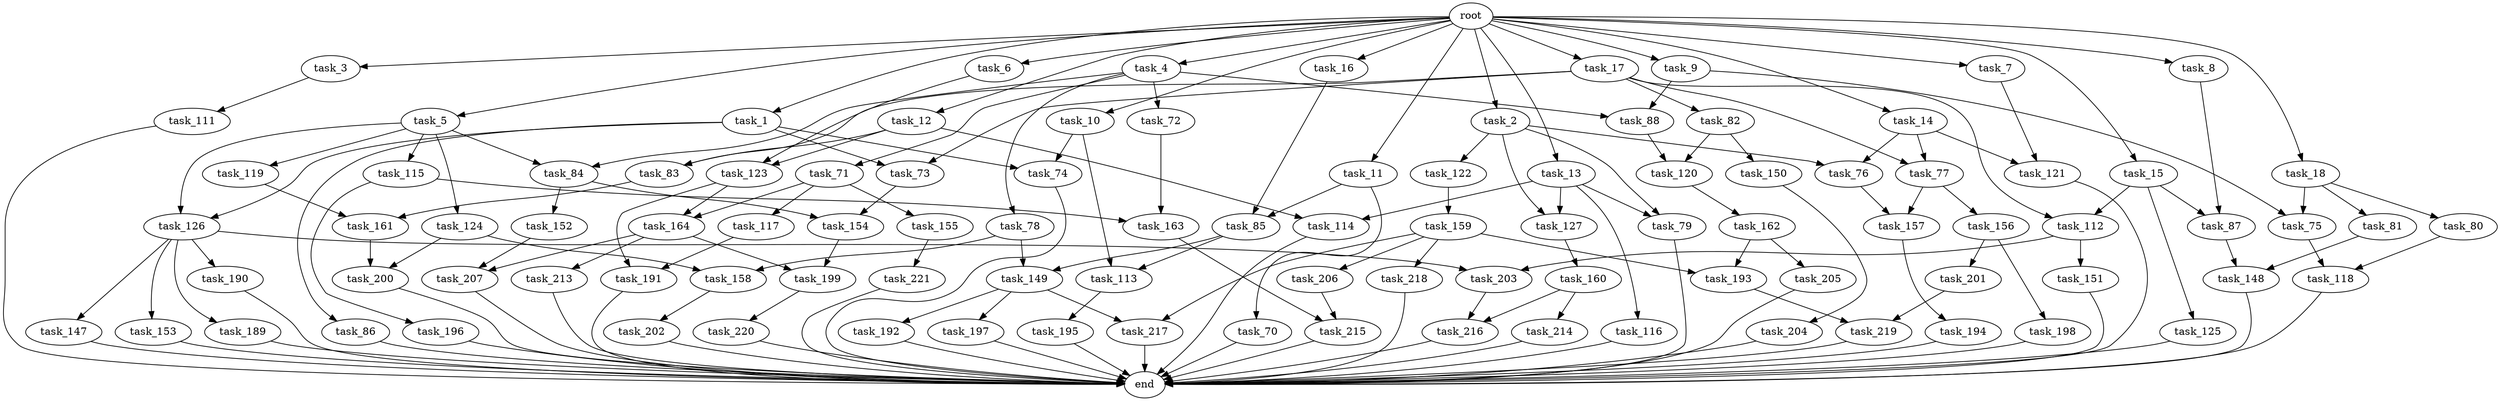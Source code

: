 digraph G {
  root [size="0.000000"];
  task_1 [size="1024.000000"];
  task_2 [size="1024.000000"];
  task_3 [size="1024.000000"];
  task_4 [size="1024.000000"];
  task_5 [size="1024.000000"];
  task_6 [size="1024.000000"];
  task_7 [size="1024.000000"];
  task_8 [size="1024.000000"];
  task_9 [size="1024.000000"];
  task_10 [size="1024.000000"];
  task_11 [size="1024.000000"];
  task_12 [size="1024.000000"];
  task_13 [size="1024.000000"];
  task_14 [size="1024.000000"];
  task_15 [size="1024.000000"];
  task_16 [size="1024.000000"];
  task_17 [size="1024.000000"];
  task_18 [size="1024.000000"];
  task_70 [size="309237645312.000000"];
  task_71 [size="214748364800.000000"];
  task_72 [size="214748364800.000000"];
  task_73 [size="171798691840.000000"];
  task_74 [size="343597383680.000000"];
  task_75 [size="68719476736.000000"];
  task_76 [size="910533066752.000000"];
  task_77 [size="352187318272.000000"];
  task_78 [size="214748364800.000000"];
  task_79 [size="1245540515840.000000"];
  task_80 [size="34359738368.000000"];
  task_81 [size="34359738368.000000"];
  task_82 [size="137438953472.000000"];
  task_83 [size="446676598784.000000"];
  task_84 [size="1073741824000.000000"];
  task_85 [size="1168231104512.000000"];
  task_86 [size="34359738368.000000"];
  task_87 [size="730144440320.000000"];
  task_88 [size="249108103168.000000"];
  task_111 [size="309237645312.000000"];
  task_112 [size="446676598784.000000"];
  task_113 [size="446676598784.000000"];
  task_114 [size="858993459200.000000"];
  task_115 [size="858993459200.000000"];
  task_116 [size="549755813888.000000"];
  task_117 [size="214748364800.000000"];
  task_118 [size="386547056640.000000"];
  task_119 [size="858993459200.000000"];
  task_120 [size="627065225216.000000"];
  task_121 [size="635655159808.000000"];
  task_122 [size="695784701952.000000"];
  task_123 [size="618475290624.000000"];
  task_124 [size="858993459200.000000"];
  task_125 [size="309237645312.000000"];
  task_126 [size="893353197568.000000"];
  task_127 [size="1245540515840.000000"];
  task_147 [size="420906795008.000000"];
  task_148 [size="1005022347264.000000"];
  task_149 [size="352187318272.000000"];
  task_150 [size="549755813888.000000"];
  task_151 [size="214748364800.000000"];
  task_152 [size="420906795008.000000"];
  task_153 [size="420906795008.000000"];
  task_154 [size="455266533376.000000"];
  task_155 [size="214748364800.000000"];
  task_156 [size="309237645312.000000"];
  task_157 [size="446676598784.000000"];
  task_158 [size="523986010112.000000"];
  task_159 [size="549755813888.000000"];
  task_160 [size="695784701952.000000"];
  task_161 [size="498216206336.000000"];
  task_162 [size="420906795008.000000"];
  task_163 [size="1245540515840.000000"];
  task_164 [size="910533066752.000000"];
  task_189 [size="420906795008.000000"];
  task_190 [size="420906795008.000000"];
  task_191 [size="1245540515840.000000"];
  task_192 [size="695784701952.000000"];
  task_193 [size="292057776128.000000"];
  task_194 [size="214748364800.000000"];
  task_195 [size="858993459200.000000"];
  task_196 [size="549755813888.000000"];
  task_197 [size="695784701952.000000"];
  task_198 [size="420906795008.000000"];
  task_199 [size="764504178688.000000"];
  task_200 [size="1005022347264.000000"];
  task_201 [size="420906795008.000000"];
  task_202 [size="858993459200.000000"];
  task_203 [size="635655159808.000000"];
  task_204 [size="858993459200.000000"];
  task_205 [size="77309411328.000000"];
  task_206 [size="214748364800.000000"];
  task_207 [size="584115552256.000000"];
  task_213 [size="549755813888.000000"];
  task_214 [size="137438953472.000000"];
  task_215 [size="214748364800.000000"];
  task_216 [size="171798691840.000000"];
  task_217 [size="910533066752.000000"];
  task_218 [size="214748364800.000000"];
  task_219 [size="730144440320.000000"];
  task_220 [size="695784701952.000000"];
  task_221 [size="420906795008.000000"];
  end [size="0.000000"];

  root -> task_1 [size="1.000000"];
  root -> task_2 [size="1.000000"];
  root -> task_3 [size="1.000000"];
  root -> task_4 [size="1.000000"];
  root -> task_5 [size="1.000000"];
  root -> task_6 [size="1.000000"];
  root -> task_7 [size="1.000000"];
  root -> task_8 [size="1.000000"];
  root -> task_9 [size="1.000000"];
  root -> task_10 [size="1.000000"];
  root -> task_11 [size="1.000000"];
  root -> task_12 [size="1.000000"];
  root -> task_13 [size="1.000000"];
  root -> task_14 [size="1.000000"];
  root -> task_15 [size="1.000000"];
  root -> task_16 [size="1.000000"];
  root -> task_17 [size="1.000000"];
  root -> task_18 [size="1.000000"];
  task_1 -> task_73 [size="33554432.000000"];
  task_1 -> task_74 [size="33554432.000000"];
  task_1 -> task_86 [size="33554432.000000"];
  task_1 -> task_126 [size="33554432.000000"];
  task_2 -> task_76 [size="679477248.000000"];
  task_2 -> task_79 [size="679477248.000000"];
  task_2 -> task_122 [size="679477248.000000"];
  task_2 -> task_127 [size="679477248.000000"];
  task_3 -> task_111 [size="301989888.000000"];
  task_4 -> task_71 [size="209715200.000000"];
  task_4 -> task_72 [size="209715200.000000"];
  task_4 -> task_78 [size="209715200.000000"];
  task_4 -> task_84 [size="209715200.000000"];
  task_4 -> task_88 [size="209715200.000000"];
  task_5 -> task_84 [size="838860800.000000"];
  task_5 -> task_115 [size="838860800.000000"];
  task_5 -> task_119 [size="838860800.000000"];
  task_5 -> task_124 [size="838860800.000000"];
  task_5 -> task_126 [size="838860800.000000"];
  task_6 -> task_123 [size="301989888.000000"];
  task_7 -> task_121 [size="411041792.000000"];
  task_8 -> task_87 [size="411041792.000000"];
  task_9 -> task_75 [size="33554432.000000"];
  task_9 -> task_88 [size="33554432.000000"];
  task_10 -> task_74 [size="301989888.000000"];
  task_10 -> task_113 [size="301989888.000000"];
  task_11 -> task_70 [size="301989888.000000"];
  task_11 -> task_85 [size="301989888.000000"];
  task_12 -> task_83 [size="301989888.000000"];
  task_12 -> task_114 [size="301989888.000000"];
  task_12 -> task_123 [size="301989888.000000"];
  task_13 -> task_79 [size="536870912.000000"];
  task_13 -> task_114 [size="536870912.000000"];
  task_13 -> task_116 [size="536870912.000000"];
  task_13 -> task_127 [size="536870912.000000"];
  task_14 -> task_76 [size="209715200.000000"];
  task_14 -> task_77 [size="209715200.000000"];
  task_14 -> task_121 [size="209715200.000000"];
  task_15 -> task_87 [size="301989888.000000"];
  task_15 -> task_112 [size="301989888.000000"];
  task_15 -> task_125 [size="301989888.000000"];
  task_16 -> task_85 [size="838860800.000000"];
  task_17 -> task_73 [size="134217728.000000"];
  task_17 -> task_77 [size="134217728.000000"];
  task_17 -> task_82 [size="134217728.000000"];
  task_17 -> task_83 [size="134217728.000000"];
  task_17 -> task_112 [size="134217728.000000"];
  task_18 -> task_75 [size="33554432.000000"];
  task_18 -> task_80 [size="33554432.000000"];
  task_18 -> task_81 [size="33554432.000000"];
  task_70 -> end [size="1.000000"];
  task_71 -> task_117 [size="209715200.000000"];
  task_71 -> task_155 [size="209715200.000000"];
  task_71 -> task_164 [size="209715200.000000"];
  task_72 -> task_163 [size="679477248.000000"];
  task_73 -> task_154 [size="33554432.000000"];
  task_74 -> end [size="1.000000"];
  task_75 -> task_118 [size="75497472.000000"];
  task_76 -> task_157 [size="134217728.000000"];
  task_77 -> task_156 [size="301989888.000000"];
  task_77 -> task_157 [size="301989888.000000"];
  task_78 -> task_149 [size="209715200.000000"];
  task_78 -> task_158 [size="209715200.000000"];
  task_79 -> end [size="1.000000"];
  task_80 -> task_118 [size="301989888.000000"];
  task_81 -> task_148 [size="301989888.000000"];
  task_82 -> task_120 [size="536870912.000000"];
  task_82 -> task_150 [size="536870912.000000"];
  task_83 -> task_161 [size="411041792.000000"];
  task_84 -> task_152 [size="411041792.000000"];
  task_84 -> task_154 [size="411041792.000000"];
  task_85 -> task_113 [size="134217728.000000"];
  task_85 -> task_149 [size="134217728.000000"];
  task_86 -> end [size="1.000000"];
  task_87 -> task_148 [size="679477248.000000"];
  task_88 -> task_120 [size="75497472.000000"];
  task_111 -> end [size="1.000000"];
  task_112 -> task_151 [size="209715200.000000"];
  task_112 -> task_203 [size="209715200.000000"];
  task_113 -> task_195 [size="838860800.000000"];
  task_114 -> end [size="1.000000"];
  task_115 -> task_163 [size="536870912.000000"];
  task_115 -> task_196 [size="536870912.000000"];
  task_116 -> end [size="1.000000"];
  task_117 -> task_191 [size="536870912.000000"];
  task_118 -> end [size="1.000000"];
  task_119 -> task_161 [size="75497472.000000"];
  task_120 -> task_162 [size="411041792.000000"];
  task_121 -> end [size="1.000000"];
  task_122 -> task_159 [size="536870912.000000"];
  task_123 -> task_164 [size="679477248.000000"];
  task_123 -> task_191 [size="679477248.000000"];
  task_124 -> task_158 [size="301989888.000000"];
  task_124 -> task_200 [size="301989888.000000"];
  task_125 -> end [size="1.000000"];
  task_126 -> task_147 [size="411041792.000000"];
  task_126 -> task_153 [size="411041792.000000"];
  task_126 -> task_189 [size="411041792.000000"];
  task_126 -> task_190 [size="411041792.000000"];
  task_126 -> task_203 [size="411041792.000000"];
  task_127 -> task_160 [size="679477248.000000"];
  task_147 -> end [size="1.000000"];
  task_148 -> end [size="1.000000"];
  task_149 -> task_192 [size="679477248.000000"];
  task_149 -> task_197 [size="679477248.000000"];
  task_149 -> task_217 [size="679477248.000000"];
  task_150 -> task_204 [size="838860800.000000"];
  task_151 -> end [size="1.000000"];
  task_152 -> task_207 [size="33554432.000000"];
  task_153 -> end [size="1.000000"];
  task_154 -> task_199 [size="209715200.000000"];
  task_155 -> task_221 [size="411041792.000000"];
  task_156 -> task_198 [size="411041792.000000"];
  task_156 -> task_201 [size="411041792.000000"];
  task_157 -> task_194 [size="209715200.000000"];
  task_158 -> task_202 [size="838860800.000000"];
  task_159 -> task_193 [size="209715200.000000"];
  task_159 -> task_206 [size="209715200.000000"];
  task_159 -> task_217 [size="209715200.000000"];
  task_159 -> task_218 [size="209715200.000000"];
  task_160 -> task_214 [size="134217728.000000"];
  task_160 -> task_216 [size="134217728.000000"];
  task_161 -> task_200 [size="679477248.000000"];
  task_162 -> task_193 [size="75497472.000000"];
  task_162 -> task_205 [size="75497472.000000"];
  task_163 -> task_215 [size="134217728.000000"];
  task_164 -> task_199 [size="536870912.000000"];
  task_164 -> task_207 [size="536870912.000000"];
  task_164 -> task_213 [size="536870912.000000"];
  task_189 -> end [size="1.000000"];
  task_190 -> end [size="1.000000"];
  task_191 -> end [size="1.000000"];
  task_192 -> end [size="1.000000"];
  task_193 -> task_219 [size="411041792.000000"];
  task_194 -> end [size="1.000000"];
  task_195 -> end [size="1.000000"];
  task_196 -> end [size="1.000000"];
  task_197 -> end [size="1.000000"];
  task_198 -> end [size="1.000000"];
  task_199 -> task_220 [size="679477248.000000"];
  task_200 -> end [size="1.000000"];
  task_201 -> task_219 [size="301989888.000000"];
  task_202 -> end [size="1.000000"];
  task_203 -> task_216 [size="33554432.000000"];
  task_204 -> end [size="1.000000"];
  task_205 -> end [size="1.000000"];
  task_206 -> task_215 [size="75497472.000000"];
  task_207 -> end [size="1.000000"];
  task_213 -> end [size="1.000000"];
  task_214 -> end [size="1.000000"];
  task_215 -> end [size="1.000000"];
  task_216 -> end [size="1.000000"];
  task_217 -> end [size="1.000000"];
  task_218 -> end [size="1.000000"];
  task_219 -> end [size="1.000000"];
  task_220 -> end [size="1.000000"];
  task_221 -> end [size="1.000000"];
}
